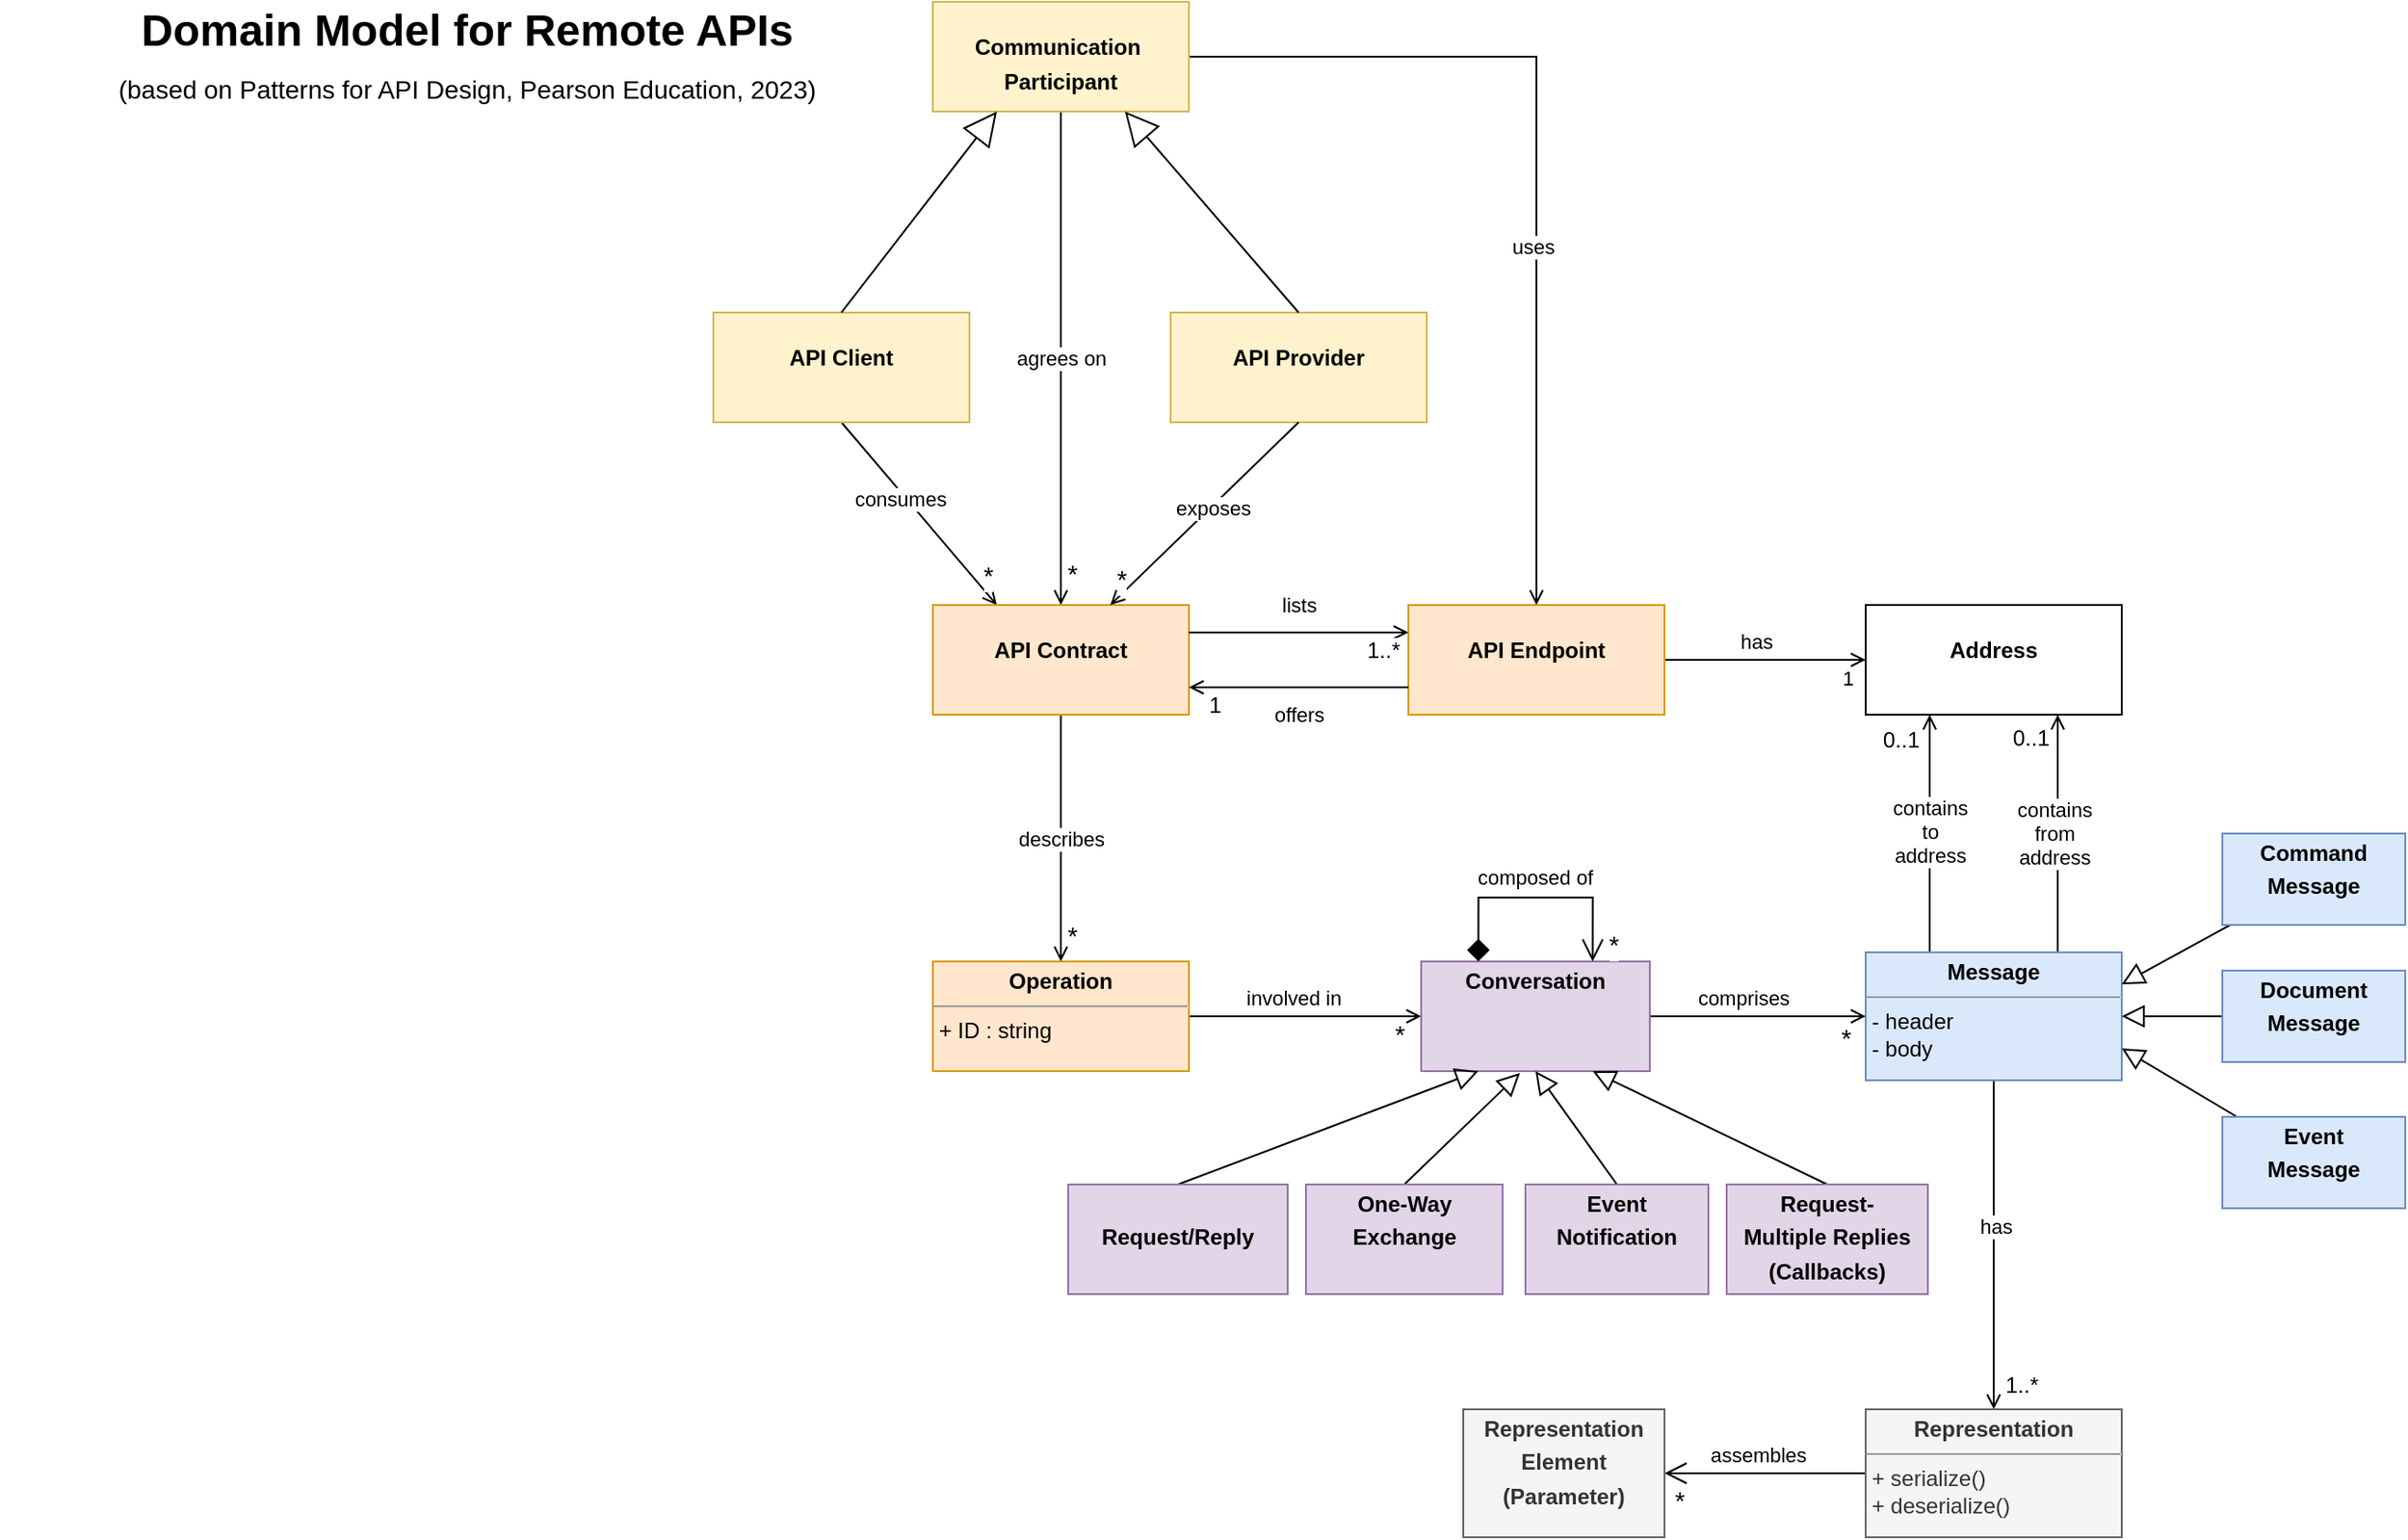 <mxfile version="20.8.10" type="github">
  <diagram name="Page-1" id="929967ad-93f9-6ef4-fab6-5d389245f69c">
    <mxGraphModel dx="1729" dy="915" grid="1" gridSize="10" guides="1" tooltips="1" connect="1" arrows="1" fold="1" page="1" pageScale="1.5" pageWidth="1169" pageHeight="826" background="none" math="0" shadow="0">
      <root>
        <mxCell id="0" style=";html=1;" />
        <mxCell id="1" style=";html=1;" parent="0" />
        <mxCell id="1672d66443f91eb5-23" value="Domain Model for Remote APIs &lt;br&gt;&lt;font style=&quot;font-size: 14px; font-weight: normal;&quot;&gt;(based on Patterns for API Design, Pearson Education, 2023)&lt;/font&gt;" style="text;strokeColor=none;fillColor=none;html=1;fontSize=24;fontStyle=1;verticalAlign=middle;align=center;labelBackgroundColor=none;rounded=0;" parent="1" vertex="1">
          <mxGeometry x="105" y="119" width="510" height="60" as="geometry" />
        </mxCell>
        <mxCell id="QXZ62lyPQ1M_3izALjEQ-9" style="rounded=0;orthogonalLoop=1;jettySize=auto;html=1;exitX=0.5;exitY=1;exitDx=0;exitDy=0;entryX=0.25;entryY=0;entryDx=0;entryDy=0;endArrow=open;endFill=0;labelBackgroundColor=none;fontColor=default;" parent="1" source="QXZ62lyPQ1M_3izALjEQ-1" target="QXZ62lyPQ1M_3izALjEQ-5" edge="1">
          <mxGeometry relative="1" as="geometry" />
        </mxCell>
        <mxCell id="QXZ62lyPQ1M_3izALjEQ-24" value="*" style="edgeLabel;html=1;align=center;verticalAlign=middle;resizable=0;points=[];fontSize=14;" parent="QXZ62lyPQ1M_3izALjEQ-9" vertex="1" connectable="0">
          <mxGeometry x="0.801" y="3" relative="1" as="geometry">
            <mxPoint x="1" y="-4" as="offset" />
          </mxGeometry>
        </mxCell>
        <mxCell id="QXZ62lyPQ1M_3izALjEQ-27" value="consumes" style="edgeLabel;html=1;align=center;verticalAlign=middle;resizable=0;points=[];" parent="QXZ62lyPQ1M_3izALjEQ-9" vertex="1" connectable="0">
          <mxGeometry x="-0.197" y="-3" relative="1" as="geometry">
            <mxPoint as="offset" />
          </mxGeometry>
        </mxCell>
        <mxCell id="QXZ62lyPQ1M_3izALjEQ-1" value="&lt;p style=&quot;margin:0px;margin-top:4px;text-align:center;&quot;&gt;&lt;br&gt;&lt;b&gt;API Client&lt;/b&gt;&lt;/p&gt;" style="verticalAlign=top;align=left;overflow=fill;fontSize=12;fontFamily=Helvetica;html=1;labelBackgroundColor=none;rounded=0;fillColor=#fff2cc;strokeColor=#d6b656;" parent="1" vertex="1">
          <mxGeometry x="495" y="289" width="140" height="60" as="geometry" />
        </mxCell>
        <mxCell id="QXZ62lyPQ1M_3izALjEQ-3" value="&lt;p style=&quot;margin:0px;margin-top:4px;text-align:center;&quot;&gt;&lt;br&gt;&lt;b&gt;API Provider&lt;/b&gt;&lt;/p&gt;" style="verticalAlign=top;align=left;overflow=fill;fontSize=12;fontFamily=Helvetica;html=1;labelBackgroundColor=none;rounded=0;fillColor=#fff2cc;strokeColor=#d6b656;" parent="1" vertex="1">
          <mxGeometry x="745" y="289" width="140" height="60" as="geometry" />
        </mxCell>
        <mxCell id="QXZ62lyPQ1M_3izALjEQ-28" style="edgeStyle=orthogonalEdgeStyle;rounded=0;orthogonalLoop=1;jettySize=auto;html=1;exitX=1;exitY=0.5;exitDx=0;exitDy=0;endArrow=open;endFill=0;" parent="1" source="QXZ62lyPQ1M_3izALjEQ-4" target="QXZ62lyPQ1M_3izALjEQ-6" edge="1">
          <mxGeometry relative="1" as="geometry" />
        </mxCell>
        <mxCell id="QXZ62lyPQ1M_3izALjEQ-29" value="uses" style="edgeLabel;html=1;align=center;verticalAlign=middle;resizable=0;points=[];" parent="QXZ62lyPQ1M_3izALjEQ-28" vertex="1" connectable="0">
          <mxGeometry x="0.2" y="-2" relative="1" as="geometry">
            <mxPoint as="offset" />
          </mxGeometry>
        </mxCell>
        <mxCell id="xxj55sOxonUZ2YA2qfyy-1" value="agrees on" style="edgeStyle=orthogonalEdgeStyle;rounded=0;orthogonalLoop=1;jettySize=auto;html=1;exitX=0.5;exitY=1;exitDx=0;exitDy=0;endArrow=open;endFill=0;" parent="1" source="QXZ62lyPQ1M_3izALjEQ-4" target="QXZ62lyPQ1M_3izALjEQ-5" edge="1">
          <mxGeometry relative="1" as="geometry" />
        </mxCell>
        <mxCell id="fdGqk_X6g80zOu9EoEjq-4" value="*" style="edgeLabel;html=1;align=center;verticalAlign=middle;resizable=0;points=[];fontSize=14;" vertex="1" connectable="0" parent="xxj55sOxonUZ2YA2qfyy-1">
          <mxGeometry x="0.911" relative="1" as="geometry">
            <mxPoint x="6" y="-5" as="offset" />
          </mxGeometry>
        </mxCell>
        <mxCell id="QXZ62lyPQ1M_3izALjEQ-4" value="&lt;p style=&quot;margin:0px;margin-top:4px;text-align:center;&quot;&gt;&lt;br&gt;&lt;b&gt;Communication&amp;nbsp;&lt;/b&gt;&lt;/p&gt;&lt;p style=&quot;margin:0px;margin-top:4px;text-align:center;&quot;&gt;&lt;b&gt;Participant&lt;/b&gt;&lt;/p&gt;" style="verticalAlign=top;align=left;overflow=fill;fontSize=12;fontFamily=Helvetica;html=1;labelBackgroundColor=none;rounded=0;fillColor=#fff2cc;strokeColor=#d6b656;" parent="1" vertex="1">
          <mxGeometry x="615" y="119" width="140" height="60" as="geometry" />
        </mxCell>
        <mxCell id="xxj55sOxonUZ2YA2qfyy-5" value="describes" style="rounded=0;orthogonalLoop=1;jettySize=auto;html=1;exitX=0.5;exitY=1;exitDx=0;exitDy=0;endArrow=open;endFill=0;" parent="1" source="QXZ62lyPQ1M_3izALjEQ-5" target="xxj55sOxonUZ2YA2qfyy-4" edge="1">
          <mxGeometry relative="1" as="geometry" />
        </mxCell>
        <mxCell id="xxj55sOxonUZ2YA2qfyy-6" value="*" style="edgeLabel;html=1;align=center;verticalAlign=middle;resizable=0;points=[];fontSize=14;" parent="xxj55sOxonUZ2YA2qfyy-5" vertex="1" connectable="0">
          <mxGeometry x="0.735" relative="1" as="geometry">
            <mxPoint x="6" y="4" as="offset" />
          </mxGeometry>
        </mxCell>
        <mxCell id="QXZ62lyPQ1M_3izALjEQ-5" value="&lt;p style=&quot;margin:0px;margin-top:4px;text-align:center;&quot;&gt;&lt;br&gt;&lt;b&gt;API Contract&lt;/b&gt;&lt;/p&gt;" style="verticalAlign=top;align=left;overflow=fill;fontSize=12;fontFamily=Helvetica;html=1;labelBackgroundColor=none;rounded=0;fillColor=#ffe6cc;strokeColor=#d79b00;" parent="1" vertex="1">
          <mxGeometry x="615" y="449" width="140" height="60" as="geometry" />
        </mxCell>
        <mxCell id="QXZ62lyPQ1M_3izALjEQ-31" value="has" style="edgeStyle=orthogonalEdgeStyle;rounded=0;orthogonalLoop=1;jettySize=auto;html=1;exitX=1;exitY=0.5;exitDx=0;exitDy=0;entryX=0;entryY=0.5;entryDx=0;entryDy=0;endArrow=open;endFill=0;" parent="1" source="QXZ62lyPQ1M_3izALjEQ-6" target="QXZ62lyPQ1M_3izALjEQ-7" edge="1">
          <mxGeometry x="-0.091" y="10" relative="1" as="geometry">
            <mxPoint as="offset" />
          </mxGeometry>
        </mxCell>
        <mxCell id="QXZ62lyPQ1M_3izALjEQ-32" value="1" style="edgeLabel;html=1;align=center;verticalAlign=middle;resizable=0;points=[];" parent="QXZ62lyPQ1M_3izALjEQ-31" vertex="1" connectable="0">
          <mxGeometry x="0.812" y="1" relative="1" as="geometry">
            <mxPoint y="11" as="offset" />
          </mxGeometry>
        </mxCell>
        <mxCell id="QXZ62lyPQ1M_3izALjEQ-6" value="&lt;p style=&quot;margin:0px;margin-top:4px;text-align:center;&quot;&gt;&lt;br&gt;&lt;b&gt;API Endpoint&lt;/b&gt;&lt;/p&gt;" style="verticalAlign=top;align=left;overflow=fill;fontSize=12;fontFamily=Helvetica;html=1;labelBackgroundColor=none;rounded=0;fillColor=#ffe6cc;strokeColor=#d79b00;" parent="1" vertex="1">
          <mxGeometry x="875" y="449" width="140" height="60" as="geometry" />
        </mxCell>
        <mxCell id="QXZ62lyPQ1M_3izALjEQ-7" value="&lt;p style=&quot;margin:0px;margin-top:4px;text-align:center;&quot;&gt;&lt;br&gt;&lt;b&gt;Address&lt;/b&gt;&lt;/p&gt;" style="verticalAlign=top;align=left;overflow=fill;fontSize=12;fontFamily=Helvetica;html=1;labelBackgroundColor=none;rounded=0;" parent="1" vertex="1">
          <mxGeometry x="1125" y="449" width="140" height="60" as="geometry" />
        </mxCell>
        <mxCell id="QXZ62lyPQ1M_3izALjEQ-8" value="" style="endArrow=block;endSize=16;endFill=0;html=1;rounded=0;exitX=0.5;exitY=0;exitDx=0;exitDy=0;entryX=0.75;entryY=1;entryDx=0;entryDy=0;labelBackgroundColor=none;fontColor=default;" parent="1" source="QXZ62lyPQ1M_3izALjEQ-3" target="QXZ62lyPQ1M_3izALjEQ-4" edge="1">
          <mxGeometry width="160" relative="1" as="geometry">
            <mxPoint x="825" y="439" as="sourcePoint" />
            <mxPoint x="975" y="439" as="targetPoint" />
          </mxGeometry>
        </mxCell>
        <mxCell id="QXZ62lyPQ1M_3izALjEQ-11" value="" style="endArrow=block;endSize=16;endFill=0;html=1;rounded=0;exitX=0.5;exitY=0;exitDx=0;exitDy=0;entryX=0.25;entryY=1;entryDx=0;entryDy=0;labelBackgroundColor=none;fontColor=default;" parent="1" source="QXZ62lyPQ1M_3izALjEQ-1" target="QXZ62lyPQ1M_3izALjEQ-4" edge="1">
          <mxGeometry x="0.065" y="-4" width="160" relative="1" as="geometry">
            <mxPoint x="825" y="299" as="sourcePoint" />
            <mxPoint x="725" y="199" as="targetPoint" />
            <mxPoint as="offset" />
          </mxGeometry>
        </mxCell>
        <mxCell id="QXZ62lyPQ1M_3izALjEQ-16" style="rounded=0;orthogonalLoop=1;jettySize=auto;html=1;exitX=0.5;exitY=1;exitDx=0;exitDy=0;entryX=0.693;entryY=0;entryDx=0;entryDy=0;endArrow=open;endFill=0;entryPerimeter=0;labelBackgroundColor=none;fontColor=default;" parent="1" source="QXZ62lyPQ1M_3izALjEQ-3" target="QXZ62lyPQ1M_3izALjEQ-5" edge="1">
          <mxGeometry relative="1" as="geometry">
            <mxPoint x="575" y="359" as="sourcePoint" />
            <mxPoint x="660" y="459" as="targetPoint" />
          </mxGeometry>
        </mxCell>
        <mxCell id="QXZ62lyPQ1M_3izALjEQ-25" value="*" style="edgeLabel;html=1;align=center;verticalAlign=middle;resizable=0;points=[];fontSize=14;" parent="QXZ62lyPQ1M_3izALjEQ-16" vertex="1" connectable="0">
          <mxGeometry x="0.725" y="-2" relative="1" as="geometry">
            <mxPoint x="-7" y="1" as="offset" />
          </mxGeometry>
        </mxCell>
        <mxCell id="QXZ62lyPQ1M_3izALjEQ-26" value="exposes" style="edgeLabel;html=1;align=center;verticalAlign=middle;resizable=0;points=[];" parent="QXZ62lyPQ1M_3izALjEQ-16" vertex="1" connectable="0">
          <mxGeometry x="-0.024" y="-3" relative="1" as="geometry">
            <mxPoint x="5" as="offset" />
          </mxGeometry>
        </mxCell>
        <mxCell id="QXZ62lyPQ1M_3izALjEQ-17" value="lists" style="rounded=0;orthogonalLoop=1;jettySize=auto;html=1;exitX=1;exitY=0.25;exitDx=0;exitDy=0;entryX=0;entryY=0.25;entryDx=0;entryDy=0;endArrow=open;endFill=0;labelBackgroundColor=none;fontColor=default;" parent="1" source="QXZ62lyPQ1M_3izALjEQ-5" target="QXZ62lyPQ1M_3izALjEQ-6" edge="1">
          <mxGeometry y="15" relative="1" as="geometry">
            <mxPoint x="825" y="359" as="sourcePoint" />
            <mxPoint x="722.02" y="459" as="targetPoint" />
            <mxPoint as="offset" />
          </mxGeometry>
        </mxCell>
        <mxCell id="QXZ62lyPQ1M_3izALjEQ-22" value="1..*" style="edgeLabel;html=1;align=center;verticalAlign=middle;resizable=0;points=[];fontSize=12;" parent="QXZ62lyPQ1M_3izALjEQ-17" vertex="1" connectable="0">
          <mxGeometry x="0.733" y="-6" relative="1" as="geometry">
            <mxPoint x="2" y="4" as="offset" />
          </mxGeometry>
        </mxCell>
        <mxCell id="QXZ62lyPQ1M_3izALjEQ-18" value="offers" style="rounded=0;orthogonalLoop=1;jettySize=auto;html=1;exitX=0;exitY=0.75;exitDx=0;exitDy=0;entryX=1;entryY=0.75;entryDx=0;entryDy=0;endArrow=open;endFill=0;labelBackgroundColor=none;fontColor=default;" parent="1" edge="1">
          <mxGeometry y="15" relative="1" as="geometry">
            <mxPoint x="875" y="494" as="sourcePoint" />
            <mxPoint x="755" y="494" as="targetPoint" />
            <mxPoint as="offset" />
          </mxGeometry>
        </mxCell>
        <mxCell id="QXZ62lyPQ1M_3izALjEQ-23" value="1" style="edgeLabel;html=1;align=center;verticalAlign=middle;resizable=0;points=[];fontSize=12;" parent="QXZ62lyPQ1M_3izALjEQ-18" vertex="1" connectable="0">
          <mxGeometry x="0.767" y="2" relative="1" as="geometry">
            <mxPoint y="8" as="offset" />
          </mxGeometry>
        </mxCell>
        <mxCell id="xxj55sOxonUZ2YA2qfyy-19" style="edgeStyle=none;rounded=0;orthogonalLoop=1;jettySize=auto;html=1;exitX=1;exitY=0.5;exitDx=0;exitDy=0;entryX=0;entryY=0.5;entryDx=0;entryDy=0;endArrow=open;endFill=0;" parent="1" source="xxj55sOxonUZ2YA2qfyy-4" target="xxj55sOxonUZ2YA2qfyy-18" edge="1">
          <mxGeometry relative="1" as="geometry" />
        </mxCell>
        <mxCell id="xxj55sOxonUZ2YA2qfyy-22" value="involved in" style="edgeLabel;html=1;align=center;verticalAlign=middle;resizable=0;points=[];" parent="xxj55sOxonUZ2YA2qfyy-19" vertex="1" connectable="0">
          <mxGeometry x="-0.169" relative="1" as="geometry">
            <mxPoint x="4" y="-10" as="offset" />
          </mxGeometry>
        </mxCell>
        <mxCell id="xxj55sOxonUZ2YA2qfyy-24" value="*" style="edgeLabel;html=1;align=center;verticalAlign=middle;resizable=0;points=[];fontSize=14;" parent="xxj55sOxonUZ2YA2qfyy-19" vertex="1" connectable="0">
          <mxGeometry x="0.8" relative="1" as="geometry">
            <mxPoint y="10" as="offset" />
          </mxGeometry>
        </mxCell>
        <mxCell id="xxj55sOxonUZ2YA2qfyy-4" value="&lt;p style=&quot;margin:0px;margin-top:4px;text-align:center;&quot;&gt;&lt;b&gt;Operation&lt;/b&gt;&lt;/p&gt;&lt;hr size=&quot;1&quot;&gt;&lt;div style=&quot;height:2px;&quot;&gt;&amp;nbsp;+ ID : string&lt;/div&gt;" style="verticalAlign=top;align=left;overflow=fill;fontSize=12;fontFamily=Helvetica;html=1;fillColor=#ffe6cc;strokeColor=#d79b00;" parent="1" vertex="1">
          <mxGeometry x="615" y="644" width="140" height="60" as="geometry" />
        </mxCell>
        <mxCell id="xxj55sOxonUZ2YA2qfyy-9" style="edgeStyle=none;rounded=0;orthogonalLoop=1;jettySize=auto;html=1;exitX=0.25;exitY=0;exitDx=0;exitDy=0;endArrow=open;endFill=0;entryX=0.25;entryY=1;entryDx=0;entryDy=0;" parent="1" source="xxj55sOxonUZ2YA2qfyy-7" target="QXZ62lyPQ1M_3izALjEQ-7" edge="1">
          <mxGeometry relative="1" as="geometry">
            <mxPoint x="1160" y="519" as="targetPoint" />
          </mxGeometry>
        </mxCell>
        <mxCell id="xxj55sOxonUZ2YA2qfyy-14" value="contains&lt;br&gt;to&lt;br&gt;address" style="edgeLabel;html=1;align=center;verticalAlign=middle;resizable=0;points=[];" parent="xxj55sOxonUZ2YA2qfyy-9" vertex="1" connectable="0">
          <mxGeometry x="0.018" relative="1" as="geometry">
            <mxPoint as="offset" />
          </mxGeometry>
        </mxCell>
        <mxCell id="xxj55sOxonUZ2YA2qfyy-16" value="0..1" style="edgeLabel;html=1;align=center;verticalAlign=middle;resizable=0;points=[];fontSize=12;" parent="xxj55sOxonUZ2YA2qfyy-9" vertex="1" connectable="0">
          <mxGeometry x="0.791" relative="1" as="geometry">
            <mxPoint x="-16" as="offset" />
          </mxGeometry>
        </mxCell>
        <mxCell id="xxj55sOxonUZ2YA2qfyy-10" style="edgeStyle=none;rounded=0;orthogonalLoop=1;jettySize=auto;html=1;exitX=0.75;exitY=0;exitDx=0;exitDy=0;entryX=0.75;entryY=1;entryDx=0;entryDy=0;endArrow=open;endFill=0;" parent="1" source="xxj55sOxonUZ2YA2qfyy-7" target="QXZ62lyPQ1M_3izALjEQ-7" edge="1">
          <mxGeometry relative="1" as="geometry" />
        </mxCell>
        <mxCell id="xxj55sOxonUZ2YA2qfyy-15" value="contains&lt;br&gt;from&lt;br&gt;address" style="edgeLabel;html=1;align=center;verticalAlign=middle;resizable=0;points=[];" parent="xxj55sOxonUZ2YA2qfyy-10" vertex="1" connectable="0">
          <mxGeometry x="0.009" y="2" relative="1" as="geometry">
            <mxPoint as="offset" />
          </mxGeometry>
        </mxCell>
        <mxCell id="xxj55sOxonUZ2YA2qfyy-17" value="0..1" style="edgeLabel;html=1;align=center;verticalAlign=middle;resizable=0;points=[];fontSize=12;" parent="xxj55sOxonUZ2YA2qfyy-10" vertex="1" connectable="0">
          <mxGeometry x="0.8" y="-1" relative="1" as="geometry">
            <mxPoint x="-16" as="offset" />
          </mxGeometry>
        </mxCell>
        <mxCell id="xxj55sOxonUZ2YA2qfyy-11" style="edgeStyle=none;rounded=0;orthogonalLoop=1;jettySize=auto;html=1;exitX=0.5;exitY=1;exitDx=0;exitDy=0;entryX=0.5;entryY=0;entryDx=0;entryDy=0;endArrow=open;endFill=0;" parent="1" source="xxj55sOxonUZ2YA2qfyy-7" target="xxj55sOxonUZ2YA2qfyy-8" edge="1">
          <mxGeometry relative="1" as="geometry" />
        </mxCell>
        <mxCell id="xxj55sOxonUZ2YA2qfyy-12" value="has" style="edgeLabel;html=1;align=center;verticalAlign=middle;resizable=0;points=[];" parent="xxj55sOxonUZ2YA2qfyy-11" vertex="1" connectable="0">
          <mxGeometry y="1" relative="1" as="geometry">
            <mxPoint y="-10" as="offset" />
          </mxGeometry>
        </mxCell>
        <mxCell id="xxj55sOxonUZ2YA2qfyy-13" value="1..*" style="edgeLabel;html=1;align=center;verticalAlign=middle;resizable=0;points=[];fontSize=12;" parent="xxj55sOxonUZ2YA2qfyy-11" vertex="1" connectable="0">
          <mxGeometry x="0.822" relative="1" as="geometry">
            <mxPoint x="15" y="3" as="offset" />
          </mxGeometry>
        </mxCell>
        <mxCell id="xxj55sOxonUZ2YA2qfyy-7" value="&lt;p style=&quot;margin:0px;margin-top:4px;text-align:center;&quot;&gt;&lt;b&gt;Message&lt;/b&gt;&lt;/p&gt;&lt;hr size=&quot;1&quot;&gt;&lt;div style=&quot;height:2px;&quot;&gt;&amp;nbsp;- header&lt;br&gt;&amp;nbsp;- body&lt;/div&gt;&lt;div style=&quot;height:2px;&quot;&gt;&lt;br&gt;&lt;/div&gt;&lt;div style=&quot;height:2px;&quot;&gt;&lt;br&gt;&lt;/div&gt;&lt;div style=&quot;height:2px;&quot;&gt;&lt;br&gt;&lt;/div&gt;" style="verticalAlign=top;align=left;overflow=fill;fontSize=12;fontFamily=Helvetica;html=1;fillColor=#dae8fc;strokeColor=#6c8ebf;" parent="1" vertex="1">
          <mxGeometry x="1125" y="639" width="140" height="70" as="geometry" />
        </mxCell>
        <mxCell id="fdGqk_X6g80zOu9EoEjq-7" style="rounded=0;orthogonalLoop=1;jettySize=auto;html=1;exitX=0;exitY=0.5;exitDx=0;exitDy=0;fontSize=14;startArrow=none;startFill=0;endArrow=open;endFill=0;startSize=10;endSize=10;entryX=1;entryY=0.5;entryDx=0;entryDy=0;" edge="1" parent="1" source="xxj55sOxonUZ2YA2qfyy-8" target="fdGqk_X6g80zOu9EoEjq-6">
          <mxGeometry relative="1" as="geometry" />
        </mxCell>
        <mxCell id="fdGqk_X6g80zOu9EoEjq-8" value="assembles" style="edgeLabel;html=1;align=center;verticalAlign=middle;resizable=0;points=[];fontSize=11;" vertex="1" connectable="0" parent="fdGqk_X6g80zOu9EoEjq-7">
          <mxGeometry x="0.015" y="2" relative="1" as="geometry">
            <mxPoint x="-3" y="-12" as="offset" />
          </mxGeometry>
        </mxCell>
        <mxCell id="fdGqk_X6g80zOu9EoEjq-9" value="*" style="edgeLabel;html=1;align=center;verticalAlign=middle;resizable=0;points=[];fontSize=14;" vertex="1" connectable="0" parent="fdGqk_X6g80zOu9EoEjq-7">
          <mxGeometry x="0.754" y="3" relative="1" as="geometry">
            <mxPoint x="-6" y="12" as="offset" />
          </mxGeometry>
        </mxCell>
        <mxCell id="xxj55sOxonUZ2YA2qfyy-8" value="&lt;p style=&quot;margin:0px;margin-top:4px;text-align:center;&quot;&gt;&lt;b&gt;Representation&lt;/b&gt;&lt;/p&gt;&lt;hr size=&quot;1&quot;&gt;&lt;div style=&quot;height:2px;&quot;&gt;&amp;nbsp;+ serialize()&lt;br&gt;&amp;nbsp;+ deserialize()&lt;/div&gt;&lt;div style=&quot;height:2px;&quot;&gt;&lt;br&gt;&lt;/div&gt;&lt;div style=&quot;height:2px;&quot;&gt;&lt;br&gt;&lt;/div&gt;&lt;div style=&quot;height:2px;&quot;&gt;&lt;br&gt;&lt;/div&gt;" style="verticalAlign=top;align=left;overflow=fill;fontSize=12;fontFamily=Helvetica;html=1;fillColor=#f5f5f5;strokeColor=#666666;fontColor=#333333;" parent="1" vertex="1">
          <mxGeometry x="1125" y="889" width="140" height="70" as="geometry" />
        </mxCell>
        <mxCell id="xxj55sOxonUZ2YA2qfyy-21" style="edgeStyle=none;rounded=0;orthogonalLoop=1;jettySize=auto;html=1;exitX=1;exitY=0.5;exitDx=0;exitDy=0;endArrow=open;endFill=0;" parent="1" source="xxj55sOxonUZ2YA2qfyy-18" edge="1">
          <mxGeometry relative="1" as="geometry">
            <mxPoint x="1125" y="674" as="targetPoint" />
          </mxGeometry>
        </mxCell>
        <mxCell id="xxj55sOxonUZ2YA2qfyy-23" value="comprises" style="edgeLabel;html=1;align=center;verticalAlign=middle;resizable=0;points=[];" parent="xxj55sOxonUZ2YA2qfyy-21" vertex="1" connectable="0">
          <mxGeometry x="-0.27" relative="1" as="geometry">
            <mxPoint x="8" y="-10" as="offset" />
          </mxGeometry>
        </mxCell>
        <mxCell id="xxj55sOxonUZ2YA2qfyy-25" value="*" style="edgeLabel;html=1;align=center;verticalAlign=middle;resizable=0;points=[];fontSize=14;" parent="xxj55sOxonUZ2YA2qfyy-21" vertex="1" connectable="0">
          <mxGeometry x="0.809" y="1" relative="1" as="geometry">
            <mxPoint y="13" as="offset" />
          </mxGeometry>
        </mxCell>
        <mxCell id="xxj55sOxonUZ2YA2qfyy-18" value="&lt;p style=&quot;margin:0px;margin-top:4px;text-align:center;&quot;&gt;&lt;b&gt;Conversation&lt;/b&gt;&lt;br&gt;&lt;/p&gt;" style="verticalAlign=top;align=left;overflow=fill;fontSize=12;fontFamily=Helvetica;html=1;labelBackgroundColor=none;rounded=0;fillColor=#e1d5e7;strokeColor=#9673a6;" parent="1" vertex="1">
          <mxGeometry x="882" y="644" width="125" height="60" as="geometry" />
        </mxCell>
        <mxCell id="xxj55sOxonUZ2YA2qfyy-20" style="edgeStyle=none;rounded=0;orthogonalLoop=1;jettySize=auto;html=1;exitX=1;exitY=0.5;exitDx=0;exitDy=0;endArrow=open;endFill=0;" parent="1" source="xxj55sOxonUZ2YA2qfyy-18" target="xxj55sOxonUZ2YA2qfyy-18" edge="1">
          <mxGeometry relative="1" as="geometry" />
        </mxCell>
        <mxCell id="xxj55sOxonUZ2YA2qfyy-30" style="edgeStyle=none;rounded=0;orthogonalLoop=1;jettySize=auto;html=1;exitX=0.5;exitY=0;exitDx=0;exitDy=0;entryX=0.25;entryY=1;entryDx=0;entryDy=0;endArrow=block;endFill=0;endSize=10;startSize=10;" parent="1" source="xxj55sOxonUZ2YA2qfyy-26" target="xxj55sOxonUZ2YA2qfyy-18" edge="1">
          <mxGeometry relative="1" as="geometry" />
        </mxCell>
        <mxCell id="xxj55sOxonUZ2YA2qfyy-26" value="&lt;p style=&quot;margin:0px;margin-top:4px;text-align:center;&quot;&gt;&lt;b&gt;&lt;br&gt;&lt;/b&gt;&lt;/p&gt;&lt;p style=&quot;margin:0px;margin-top:4px;text-align:center;&quot;&gt;&lt;b&gt;Request/Reply&lt;/b&gt;&lt;/p&gt;" style="verticalAlign=top;align=left;overflow=fill;fontSize=12;fontFamily=Helvetica;html=1;labelBackgroundColor=none;rounded=0;fillColor=#e1d5e7;strokeColor=#9673a6;" parent="1" vertex="1">
          <mxGeometry x="689" y="766" width="120" height="60" as="geometry" />
        </mxCell>
        <mxCell id="xxj55sOxonUZ2YA2qfyy-31" style="edgeStyle=none;rounded=0;orthogonalLoop=1;jettySize=auto;html=1;exitX=0.5;exitY=0;exitDx=0;exitDy=0;endArrow=block;endFill=0;startSize=10;endSize=10;entryX=0.432;entryY=1.017;entryDx=0;entryDy=0;entryPerimeter=0;" parent="1" source="xxj55sOxonUZ2YA2qfyy-27" target="xxj55sOxonUZ2YA2qfyy-18" edge="1">
          <mxGeometry relative="1" as="geometry">
            <mxPoint x="927" y="704" as="targetPoint" />
          </mxGeometry>
        </mxCell>
        <mxCell id="xxj55sOxonUZ2YA2qfyy-27" value="&lt;p style=&quot;margin:0px;margin-top:4px;text-align:center;&quot;&gt;&lt;b&gt;One-Way&lt;/b&gt;&lt;br&gt;&lt;/p&gt;&lt;p style=&quot;margin:0px;margin-top:4px;text-align:center;&quot;&gt;&lt;b&gt;Exchange&lt;/b&gt;&lt;/p&gt;" style="verticalAlign=top;align=left;overflow=fill;fontSize=12;fontFamily=Helvetica;html=1;labelBackgroundColor=none;rounded=0;fillColor=#e1d5e7;strokeColor=#9673a6;" parent="1" vertex="1">
          <mxGeometry x="819" y="766" width="107.5" height="60" as="geometry" />
        </mxCell>
        <mxCell id="xxj55sOxonUZ2YA2qfyy-32" style="edgeStyle=none;rounded=0;orthogonalLoop=1;jettySize=auto;html=1;exitX=0.5;exitY=0;exitDx=0;exitDy=0;entryX=0.5;entryY=1;entryDx=0;entryDy=0;endArrow=block;endFill=0;startSize=10;endSize=10;" parent="1" source="xxj55sOxonUZ2YA2qfyy-28" target="xxj55sOxonUZ2YA2qfyy-18" edge="1">
          <mxGeometry relative="1" as="geometry" />
        </mxCell>
        <mxCell id="xxj55sOxonUZ2YA2qfyy-28" value="&lt;p style=&quot;margin:0px;margin-top:4px;text-align:center;&quot;&gt;&lt;b&gt;Event&lt;/b&gt;&lt;/p&gt;&lt;p style=&quot;margin:0px;margin-top:4px;text-align:center;&quot;&gt;&lt;b&gt;Notification&lt;/b&gt;&lt;/p&gt;" style="verticalAlign=top;align=left;overflow=fill;fontSize=12;fontFamily=Helvetica;html=1;labelBackgroundColor=none;rounded=0;fillColor=#e1d5e7;strokeColor=#9673a6;" parent="1" vertex="1">
          <mxGeometry x="939" y="766" width="100" height="60" as="geometry" />
        </mxCell>
        <mxCell id="xxj55sOxonUZ2YA2qfyy-33" style="edgeStyle=none;rounded=0;orthogonalLoop=1;jettySize=auto;html=1;exitX=0.5;exitY=0;exitDx=0;exitDy=0;entryX=0.75;entryY=1;entryDx=0;entryDy=0;endArrow=block;endFill=0;startSize=10;endSize=10;" parent="1" source="xxj55sOxonUZ2YA2qfyy-29" target="xxj55sOxonUZ2YA2qfyy-18" edge="1">
          <mxGeometry relative="1" as="geometry" />
        </mxCell>
        <mxCell id="xxj55sOxonUZ2YA2qfyy-29" value="&lt;p style=&quot;margin:0px;margin-top:4px;text-align:center;&quot;&gt;&lt;b&gt;Request-&lt;/b&gt;&lt;/p&gt;&lt;p style=&quot;margin:0px;margin-top:4px;text-align:center;&quot;&gt;&lt;b&gt;Multiple Replies&lt;/b&gt;&lt;/p&gt;&lt;p style=&quot;margin:0px;margin-top:4px;text-align:center;&quot;&gt;&lt;b&gt;(Callbacks)&lt;/b&gt;&lt;/p&gt;" style="verticalAlign=top;align=left;overflow=fill;fontSize=12;fontFamily=Helvetica;html=1;labelBackgroundColor=none;rounded=0;fillColor=#e1d5e7;strokeColor=#9673a6;" parent="1" vertex="1">
          <mxGeometry x="1049" y="766" width="110" height="60" as="geometry" />
        </mxCell>
        <mxCell id="6ZDfd2GIBfZkPNygSWg8-4" style="edgeStyle=none;rounded=0;orthogonalLoop=1;jettySize=auto;html=1;endArrow=block;endFill=0;startSize=10;endSize=10;entryX=1;entryY=0.25;entryDx=0;entryDy=0;" parent="1" source="6ZDfd2GIBfZkPNygSWg8-1" target="xxj55sOxonUZ2YA2qfyy-7" edge="1">
          <mxGeometry relative="1" as="geometry">
            <mxPoint x="1280" y="639" as="targetPoint" />
          </mxGeometry>
        </mxCell>
        <mxCell id="6ZDfd2GIBfZkPNygSWg8-1" value="&lt;p style=&quot;margin:0px;margin-top:4px;text-align:center;&quot;&gt;&lt;b&gt;Command&lt;/b&gt;&lt;/p&gt;&lt;p style=&quot;margin:0px;margin-top:4px;text-align:center;&quot;&gt;&lt;b&gt;Message&lt;/b&gt;&lt;/p&gt;" style="verticalAlign=top;align=left;overflow=fill;fontSize=12;fontFamily=Helvetica;html=1;labelBackgroundColor=none;rounded=0;fillColor=#dae8fc;strokeColor=#6c8ebf;" parent="1" vertex="1">
          <mxGeometry x="1320" y="574" width="100" height="50" as="geometry" />
        </mxCell>
        <mxCell id="6ZDfd2GIBfZkPNygSWg8-5" style="edgeStyle=none;rounded=0;orthogonalLoop=1;jettySize=auto;html=1;exitX=0;exitY=0.5;exitDx=0;exitDy=0;entryX=1;entryY=0.5;entryDx=0;entryDy=0;endArrow=block;endFill=0;startSize=10;endSize=10;" parent="1" source="6ZDfd2GIBfZkPNygSWg8-2" target="xxj55sOxonUZ2YA2qfyy-7" edge="1">
          <mxGeometry relative="1" as="geometry" />
        </mxCell>
        <mxCell id="6ZDfd2GIBfZkPNygSWg8-2" value="&lt;p style=&quot;margin:0px;margin-top:4px;text-align:center;&quot;&gt;&lt;b&gt;Document&lt;/b&gt;&lt;/p&gt;&lt;p style=&quot;margin:0px;margin-top:4px;text-align:center;&quot;&gt;&lt;b&gt;Message&lt;/b&gt;&lt;/p&gt;" style="verticalAlign=top;align=left;overflow=fill;fontSize=12;fontFamily=Helvetica;html=1;labelBackgroundColor=none;rounded=0;fillColor=#dae8fc;strokeColor=#6c8ebf;" parent="1" vertex="1">
          <mxGeometry x="1320" y="649" width="100" height="50" as="geometry" />
        </mxCell>
        <mxCell id="6ZDfd2GIBfZkPNygSWg8-6" style="edgeStyle=none;rounded=0;orthogonalLoop=1;jettySize=auto;html=1;entryX=1;entryY=0.75;entryDx=0;entryDy=0;endArrow=block;endFill=0;startSize=10;endSize=10;" parent="1" source="6ZDfd2GIBfZkPNygSWg8-3" target="xxj55sOxonUZ2YA2qfyy-7" edge="1">
          <mxGeometry relative="1" as="geometry" />
        </mxCell>
        <mxCell id="6ZDfd2GIBfZkPNygSWg8-3" value="&lt;p style=&quot;margin:0px;margin-top:4px;text-align:center;&quot;&gt;&lt;b&gt;Event&lt;/b&gt;&lt;/p&gt;&lt;p style=&quot;margin:0px;margin-top:4px;text-align:center;&quot;&gt;&lt;b&gt;Message&lt;/b&gt;&lt;/p&gt;" style="verticalAlign=top;align=left;overflow=fill;fontSize=12;fontFamily=Helvetica;html=1;labelBackgroundColor=none;rounded=0;fillColor=#dae8fc;strokeColor=#6c8ebf;" parent="1" vertex="1">
          <mxGeometry x="1320" y="729" width="100" height="50" as="geometry" />
        </mxCell>
        <mxCell id="fdGqk_X6g80zOu9EoEjq-1" style="edgeStyle=orthogonalEdgeStyle;rounded=0;orthogonalLoop=1;jettySize=auto;html=1;exitX=0.25;exitY=0;exitDx=0;exitDy=0;entryX=0.75;entryY=0;entryDx=0;entryDy=0;startArrow=diamond;startFill=1;endSize=10;startSize=10;endArrow=open;endFill=0;" edge="1" parent="1" source="xxj55sOxonUZ2YA2qfyy-18" target="xxj55sOxonUZ2YA2qfyy-18">
          <mxGeometry relative="1" as="geometry">
            <Array as="points">
              <mxPoint x="916" y="609" />
              <mxPoint x="979" y="609" />
            </Array>
          </mxGeometry>
        </mxCell>
        <mxCell id="fdGqk_X6g80zOu9EoEjq-2" value="composed of" style="edgeLabel;html=1;align=center;verticalAlign=middle;resizable=0;points=[];" vertex="1" connectable="0" parent="fdGqk_X6g80zOu9EoEjq-1">
          <mxGeometry x="-0.185" relative="1" as="geometry">
            <mxPoint x="11" y="-11" as="offset" />
          </mxGeometry>
        </mxCell>
        <mxCell id="fdGqk_X6g80zOu9EoEjq-3" value="*" style="edgeLabel;html=1;align=center;verticalAlign=middle;resizable=0;points=[];fontSize=14;" vertex="1" connectable="0" parent="fdGqk_X6g80zOu9EoEjq-1">
          <mxGeometry x="0.861" y="-2" relative="1" as="geometry">
            <mxPoint x="13" as="offset" />
          </mxGeometry>
        </mxCell>
        <mxCell id="fdGqk_X6g80zOu9EoEjq-6" value="&lt;p style=&quot;margin:0px;margin-top:4px;text-align:center;&quot;&gt;&lt;b&gt;Representation&lt;/b&gt;&lt;/p&gt;&lt;p style=&quot;margin:0px;margin-top:4px;text-align:center;&quot;&gt;&lt;b&gt;Element&lt;/b&gt;&lt;/p&gt;&lt;p style=&quot;margin:0px;margin-top:4px;text-align:center;&quot;&gt;&lt;b&gt;(Parameter)&lt;/b&gt;&lt;/p&gt;" style="verticalAlign=top;align=left;overflow=fill;fontSize=12;fontFamily=Helvetica;html=1;labelBackgroundColor=none;rounded=0;fillColor=#f5f5f5;strokeColor=#666666;fontColor=#333333;" vertex="1" parent="1">
          <mxGeometry x="905" y="889" width="110" height="70" as="geometry" />
        </mxCell>
      </root>
    </mxGraphModel>
  </diagram>
</mxfile>
